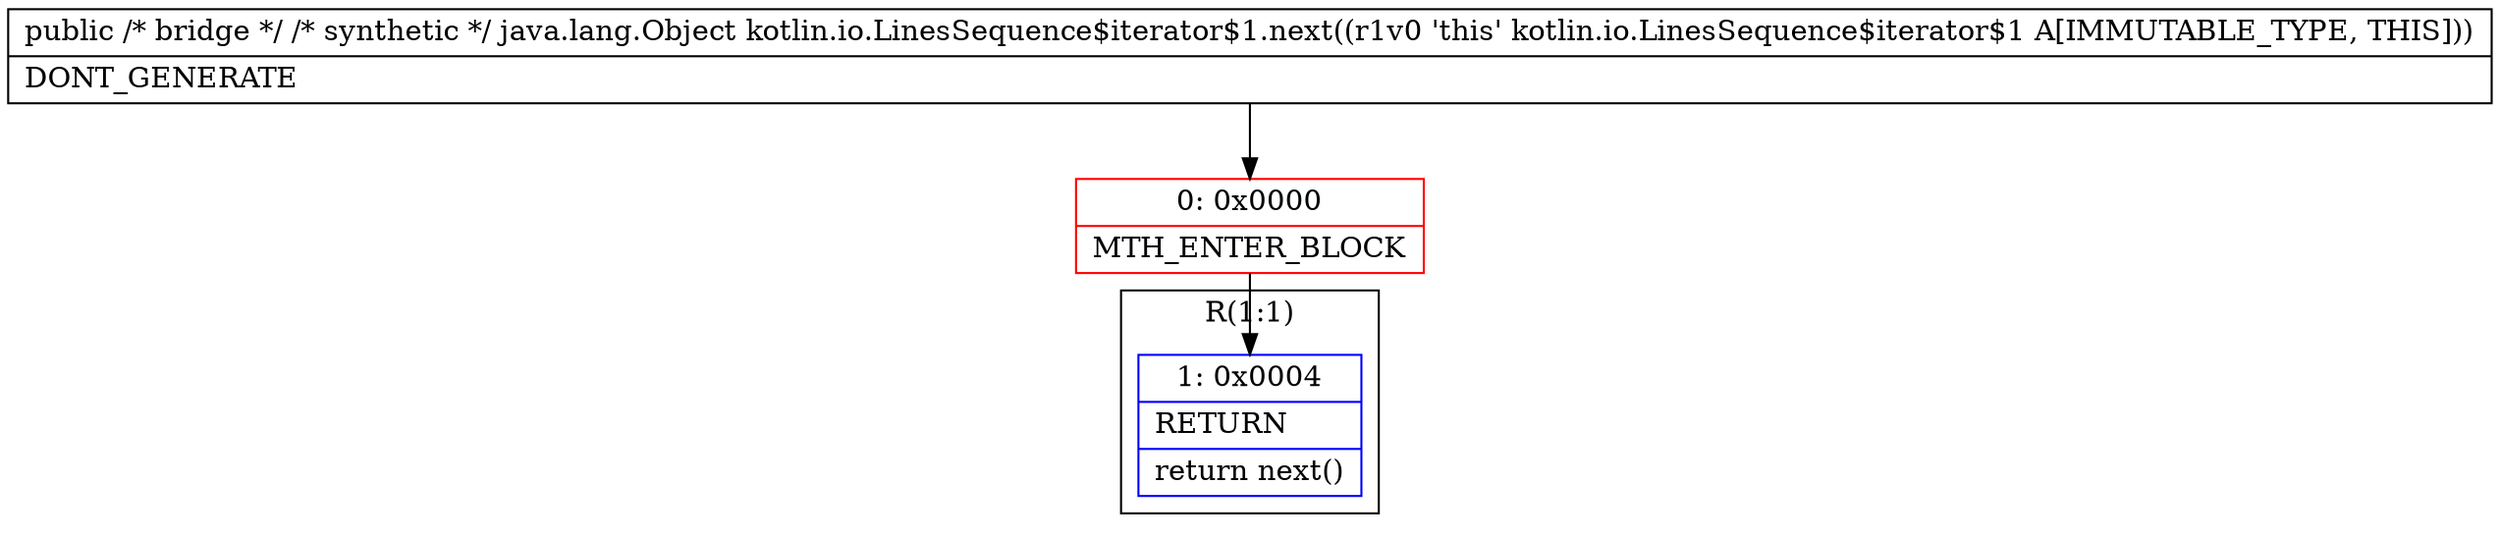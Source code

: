 digraph "CFG forkotlin.io.LinesSequence$iterator$1.next()Ljava\/lang\/Object;" {
subgraph cluster_Region_919430821 {
label = "R(1:1)";
node [shape=record,color=blue];
Node_1 [shape=record,label="{1\:\ 0x0004|RETURN\l|return next()\l}"];
}
Node_0 [shape=record,color=red,label="{0\:\ 0x0000|MTH_ENTER_BLOCK\l}"];
MethodNode[shape=record,label="{public \/* bridge *\/ \/* synthetic *\/ java.lang.Object kotlin.io.LinesSequence$iterator$1.next((r1v0 'this' kotlin.io.LinesSequence$iterator$1 A[IMMUTABLE_TYPE, THIS]))  | DONT_GENERATE\l}"];
MethodNode -> Node_0;
Node_0 -> Node_1;
}

